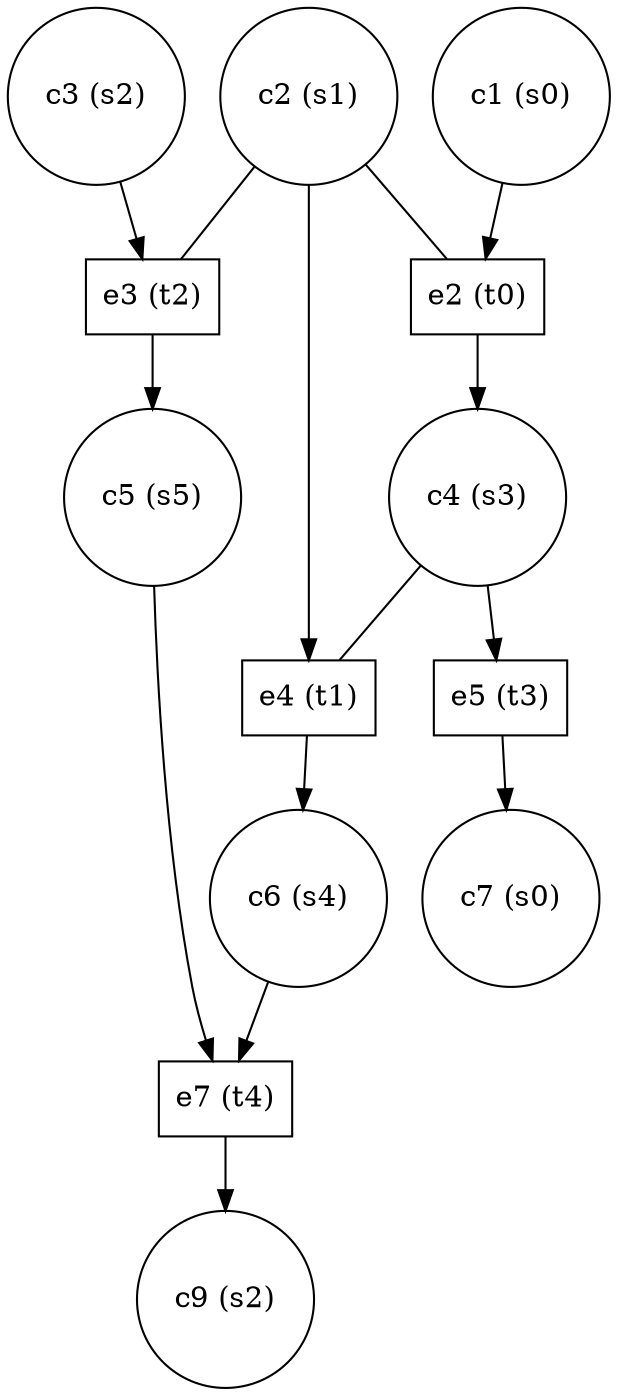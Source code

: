 digraph PetriNet {
// Places
p4 [shape=circle label="c4 (s3)"];
p9 [shape=circle label="c9 (s2)"];
p2 [shape=circle label="c2 (s1)"];
p1 [shape=circle label="c1 (s0)"];
p5 [shape=circle label="c5 (s5)"];
p6 [shape=circle label="c6 (s4)"];
p3 [shape=circle label="c3 (s2)"];
p7 [shape=circle label="c7 (s0)"];
// Transitions
t3 [shape=box label="e3 (t2)"];
t5 [shape=box label="e5 (t3)"];
t7 [shape=box label="e7 (t4)"];
t4 [shape=box label="e4 (t1)"];
t2 [shape=box label="e2 (t0)"];
// Edges
p4 -> t5;
p2 -> t4;
p1 -> t2;
p5 -> t7;
p6 -> t7;
p3 -> t3;
t3 -> p5;
p2 -> t3 [dir=none];
t5 -> p7;
t7 -> p9;
t4 -> p6;
p4 -> t4 [dir=none];
t2 -> p4;
p2 -> t2 [dir=none];
}
